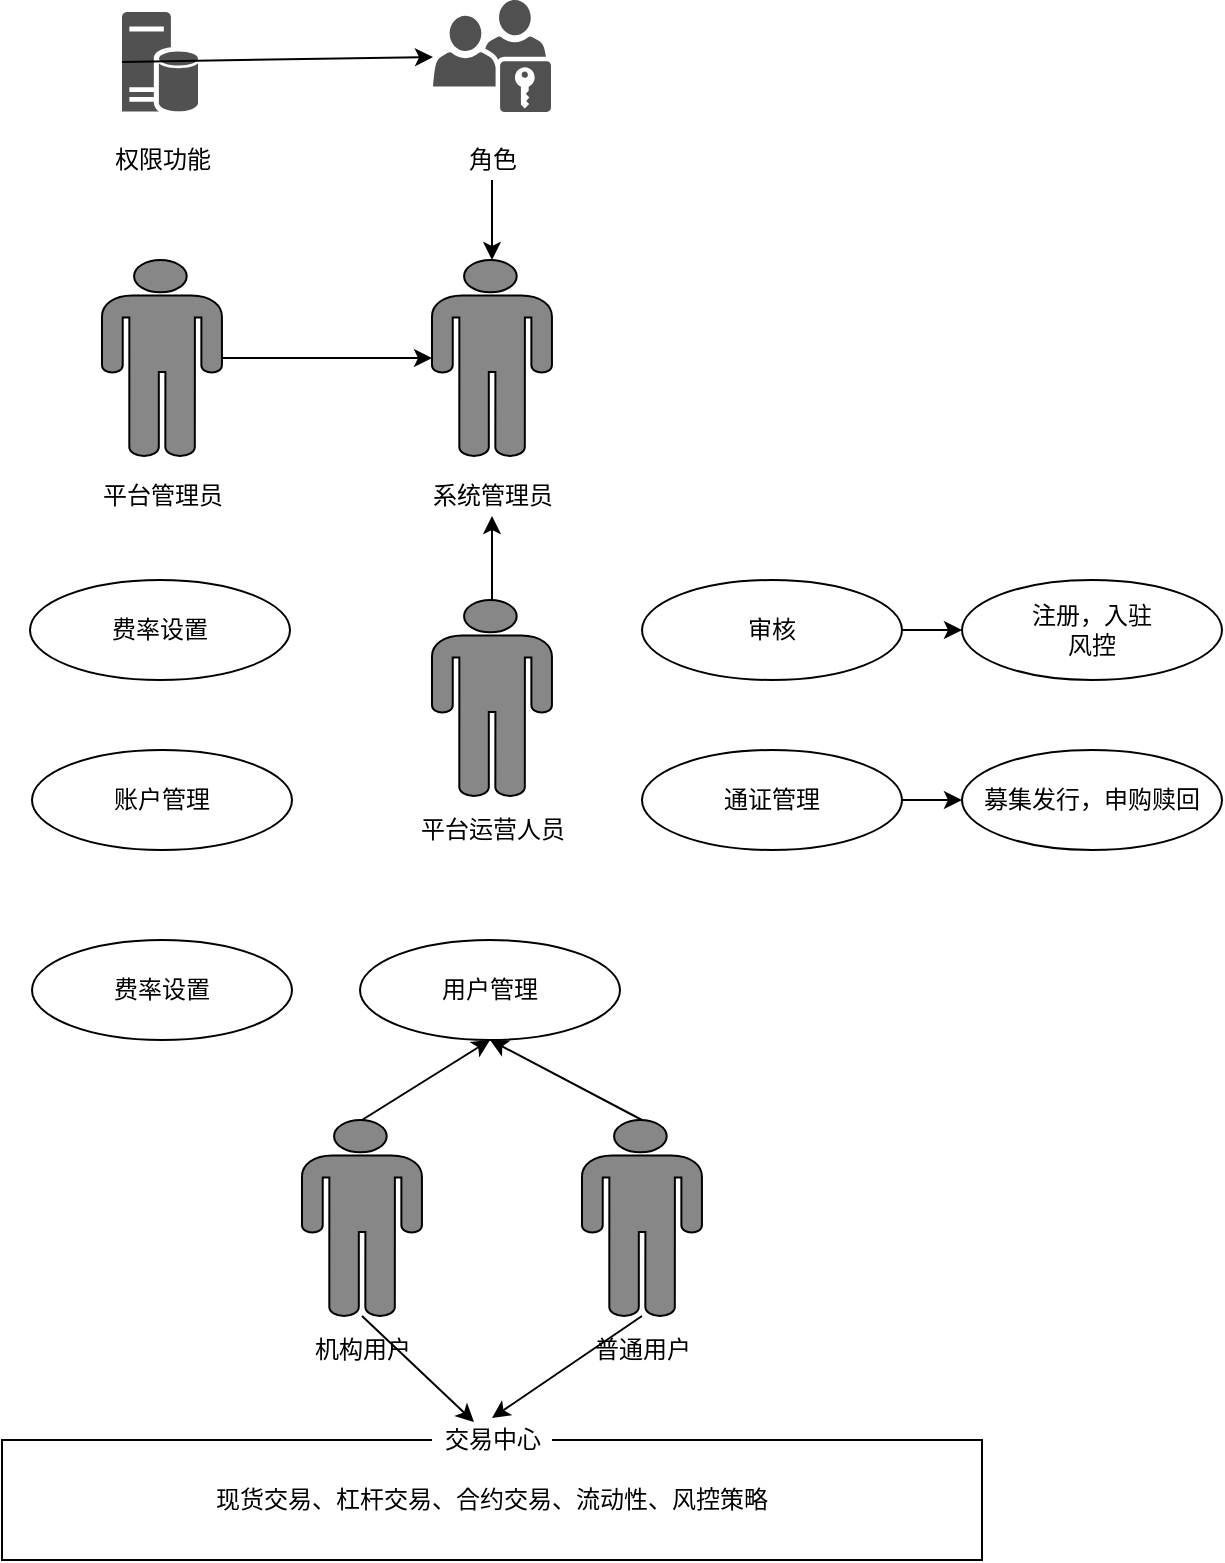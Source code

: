 <mxfile version="12.9.9" type="device"><diagram id="2NhMyzm2axpLj6jbIE2R" name="第 1 页"><mxGraphModel dx="1086" dy="806" grid="1" gridSize="10" guides="1" tooltips="1" connect="1" arrows="1" fold="1" page="1" pageScale="1" pageWidth="827" pageHeight="1169" math="0" shadow="0"><root><mxCell id="0"/><mxCell id="1" parent="0"/><mxCell id="NX-6kTRp-Pa5iWglZvLK-1" value="" style="edgeStyle=orthogonalEdgeStyle;rounded=0;orthogonalLoop=1;jettySize=auto;html=1;entryX=0.5;entryY=0;entryDx=0;entryDy=0;entryPerimeter=0;" edge="1" parent="1" source="NX-6kTRp-Pa5iWglZvLK-2" target="NX-6kTRp-Pa5iWglZvLK-8"><mxGeometry relative="1" as="geometry"><mxPoint x="415" y="340" as="targetPoint"/></mxGeometry></mxCell><mxCell id="NX-6kTRp-Pa5iWglZvLK-2" value="角色" style="text;html=1;align=center;verticalAlign=middle;resizable=0;points=[];autosize=1;" vertex="1" parent="1"><mxGeometry x="395" y="240" width="40" height="20" as="geometry"/></mxCell><mxCell id="NX-6kTRp-Pa5iWglZvLK-3" value="" style="shape=mxgraph.signs.people.man_1;html=1;fillColor=#878787;strokeColor=#000000;verticalLabelPosition=bottom;verticalAlign=top;align=center;" vertex="1" parent="1"><mxGeometry x="220" y="300" width="60" height="98" as="geometry"/></mxCell><mxCell id="NX-6kTRp-Pa5iWglZvLK-4" value="平台管理员" style="text;html=1;align=center;verticalAlign=middle;resizable=0;points=[];autosize=1;" vertex="1" parent="1"><mxGeometry x="210" y="408" width="80" height="20" as="geometry"/></mxCell><mxCell id="NX-6kTRp-Pa5iWglZvLK-5" value="权限功能" style="text;html=1;align=center;verticalAlign=middle;resizable=0;points=[];autosize=1;" vertex="1" parent="1"><mxGeometry x="220" y="240" width="60" height="20" as="geometry"/></mxCell><mxCell id="NX-6kTRp-Pa5iWglZvLK-6" value="" style="shape=mxgraph.signs.people.man_1;html=1;fillColor=#878787;strokeColor=#000000;verticalLabelPosition=bottom;verticalAlign=top;align=center;" vertex="1" parent="1"><mxGeometry x="385" y="470" width="60" height="98" as="geometry"/></mxCell><mxCell id="NX-6kTRp-Pa5iWglZvLK-7" value="平台运营人员" style="text;html=1;align=center;verticalAlign=middle;resizable=0;points=[];autosize=1;" vertex="1" parent="1"><mxGeometry x="370" y="575" width="90" height="20" as="geometry"/></mxCell><mxCell id="NX-6kTRp-Pa5iWglZvLK-8" value="" style="shape=mxgraph.signs.people.man_1;html=1;fillColor=#878787;strokeColor=#000000;verticalLabelPosition=bottom;verticalAlign=top;align=center;" vertex="1" parent="1"><mxGeometry x="385" y="300" width="60" height="98" as="geometry"/></mxCell><mxCell id="NX-6kTRp-Pa5iWglZvLK-9" value="系统管理员" style="text;html=1;align=center;verticalAlign=middle;resizable=0;points=[];autosize=1;" vertex="1" parent="1"><mxGeometry x="375" y="408" width="80" height="20" as="geometry"/></mxCell><mxCell id="NX-6kTRp-Pa5iWglZvLK-10" value="" style="pointerEvents=1;shadow=0;dashed=0;html=1;strokeColor=none;fillColor=#505050;labelPosition=center;verticalLabelPosition=bottom;verticalAlign=top;outlineConnect=0;align=center;shape=mxgraph.office.users.role_group;" vertex="1" parent="1"><mxGeometry x="385.5" y="170" width="59" height="56" as="geometry"/></mxCell><mxCell id="NX-6kTRp-Pa5iWglZvLK-11" value="" style="pointerEvents=1;shadow=0;dashed=0;html=1;strokeColor=none;labelPosition=center;verticalLabelPosition=bottom;verticalAlign=top;align=center;fillColor=#515151;shape=mxgraph.mscae.enterprise.database_server" vertex="1" parent="1"><mxGeometry x="230" y="176" width="38" height="50" as="geometry"/></mxCell><mxCell id="NX-6kTRp-Pa5iWglZvLK-12" value="" style="endArrow=classic;html=1;entryX=0;entryY=0.5;entryDx=0;entryDy=0;entryPerimeter=0;exitX=1;exitY=0.5;exitDx=0;exitDy=0;exitPerimeter=0;" edge="1" parent="1" source="NX-6kTRp-Pa5iWglZvLK-3" target="NX-6kTRp-Pa5iWglZvLK-8"><mxGeometry width="50" height="50" relative="1" as="geometry"><mxPoint x="304.5" y="550" as="sourcePoint"/><mxPoint x="594.5" y="420" as="targetPoint"/></mxGeometry></mxCell><mxCell id="NX-6kTRp-Pa5iWglZvLK-13" value="" style="endArrow=classic;html=1;exitX=0.5;exitY=0;exitDx=0;exitDy=0;exitPerimeter=0;" edge="1" parent="1" source="NX-6kTRp-Pa5iWglZvLK-6" target="NX-6kTRp-Pa5iWglZvLK-9"><mxGeometry width="50" height="50" relative="1" as="geometry"><mxPoint x="314.5" y="560" as="sourcePoint"/><mxPoint x="412.54" y="468" as="targetPoint"/></mxGeometry></mxCell><mxCell id="NX-6kTRp-Pa5iWglZvLK-14" value="" style="endArrow=classic;html=1;exitX=0;exitY=0.5;exitDx=0;exitDy=0;exitPerimeter=0;" edge="1" parent="1" source="NX-6kTRp-Pa5iWglZvLK-11" target="NX-6kTRp-Pa5iWglZvLK-10"><mxGeometry width="50" height="50" relative="1" as="geometry"><mxPoint x="524.5" y="572" as="sourcePoint"/><mxPoint x="435.019" y="478" as="targetPoint"/></mxGeometry></mxCell><mxCell id="NX-6kTRp-Pa5iWglZvLK-15" value="" style="edgeStyle=orthogonalEdgeStyle;rounded=0;orthogonalLoop=1;jettySize=auto;html=1;" edge="1" parent="1" source="NX-6kTRp-Pa5iWglZvLK-16" target="NX-6kTRp-Pa5iWglZvLK-17"><mxGeometry relative="1" as="geometry"/></mxCell><mxCell id="NX-6kTRp-Pa5iWglZvLK-16" value="审核" style="ellipse;whiteSpace=wrap;html=1;" vertex="1" parent="1"><mxGeometry x="490" y="460" width="130" height="50" as="geometry"/></mxCell><mxCell id="NX-6kTRp-Pa5iWglZvLK-17" value="注册，入驻&lt;br&gt;风控" style="ellipse;whiteSpace=wrap;html=1;" vertex="1" parent="1"><mxGeometry x="650" y="460" width="130" height="50" as="geometry"/></mxCell><mxCell id="NX-6kTRp-Pa5iWglZvLK-18" value="用户管理" style="ellipse;whiteSpace=wrap;html=1;" vertex="1" parent="1"><mxGeometry x="349" y="640" width="130" height="50" as="geometry"/></mxCell><mxCell id="NX-6kTRp-Pa5iWglZvLK-22" value="账户管理" style="ellipse;whiteSpace=wrap;html=1;" vertex="1" parent="1"><mxGeometry x="185" y="545" width="130" height="50" as="geometry"/></mxCell><mxCell id="NX-6kTRp-Pa5iWglZvLK-47" value="" style="edgeStyle=orthogonalEdgeStyle;rounded=0;orthogonalLoop=1;jettySize=auto;html=1;" edge="1" parent="1" source="NX-6kTRp-Pa5iWglZvLK-26" target="NX-6kTRp-Pa5iWglZvLK-46"><mxGeometry relative="1" as="geometry"/></mxCell><mxCell id="NX-6kTRp-Pa5iWglZvLK-26" value="通证管理" style="ellipse;whiteSpace=wrap;html=1;" vertex="1" parent="1"><mxGeometry x="490" y="545" width="130" height="50" as="geometry"/></mxCell><mxCell id="NX-6kTRp-Pa5iWglZvLK-46" value="募集发行，申购赎回" style="ellipse;whiteSpace=wrap;html=1;" vertex="1" parent="1"><mxGeometry x="650" y="545" width="130" height="50" as="geometry"/></mxCell><mxCell id="NX-6kTRp-Pa5iWglZvLK-28" value="" style="shape=mxgraph.signs.people.man_1;html=1;fillColor=#878787;strokeColor=#000000;verticalLabelPosition=bottom;verticalAlign=top;align=center;" vertex="1" parent="1"><mxGeometry x="320" y="730" width="60" height="98" as="geometry"/></mxCell><mxCell id="NX-6kTRp-Pa5iWglZvLK-29" value="" style="shape=mxgraph.signs.people.man_1;html=1;fillColor=#878787;strokeColor=#000000;verticalLabelPosition=bottom;verticalAlign=top;align=center;" vertex="1" parent="1"><mxGeometry x="460" y="730" width="60" height="98" as="geometry"/></mxCell><mxCell id="NX-6kTRp-Pa5iWglZvLK-32" value="" style="endArrow=classic;html=1;exitX=0.5;exitY=0;exitDx=0;exitDy=0;exitPerimeter=0;entryX=0.5;entryY=1;entryDx=0;entryDy=0;" edge="1" parent="1" source="NX-6kTRp-Pa5iWglZvLK-28" target="NX-6kTRp-Pa5iWglZvLK-18"><mxGeometry width="50" height="50" relative="1" as="geometry"><mxPoint x="390" y="640" as="sourcePoint"/><mxPoint x="410" y="710" as="targetPoint"/></mxGeometry></mxCell><mxCell id="NX-6kTRp-Pa5iWglZvLK-33" value="" style="endArrow=classic;html=1;exitX=0.5;exitY=0;exitDx=0;exitDy=0;exitPerimeter=0;entryX=0.5;entryY=1;entryDx=0;entryDy=0;" edge="1" parent="1" source="NX-6kTRp-Pa5iWglZvLK-29" target="NX-6kTRp-Pa5iWglZvLK-18"><mxGeometry width="50" height="50" relative="1" as="geometry"><mxPoint x="240" y="790" as="sourcePoint"/><mxPoint x="360" y="685" as="targetPoint"/></mxGeometry></mxCell><mxCell id="NX-6kTRp-Pa5iWglZvLK-41" value="普通用户" style="text;html=1;align=center;verticalAlign=middle;resizable=0;points=[];autosize=1;fillColor=#FFFFFF;" vertex="1" parent="1"><mxGeometry x="460" y="835" width="60" height="20" as="geometry"/></mxCell><mxCell id="NX-6kTRp-Pa5iWglZvLK-45" value="机构用户" style="text;html=1;align=center;verticalAlign=middle;resizable=0;points=[];autosize=1;fillColor=#FFFFFF;" vertex="1" parent="1"><mxGeometry x="320" y="835" width="60" height="20" as="geometry"/></mxCell><mxCell id="NX-6kTRp-Pa5iWglZvLK-48" value="费率设置" style="ellipse;whiteSpace=wrap;html=1;" vertex="1" parent="1"><mxGeometry x="184" y="460" width="130" height="50" as="geometry"/></mxCell><mxCell id="NX-6kTRp-Pa5iWglZvLK-49" value="费率设置" style="ellipse;whiteSpace=wrap;html=1;" vertex="1" parent="1"><mxGeometry x="185" y="640" width="130" height="50" as="geometry"/></mxCell><mxCell id="NX-6kTRp-Pa5iWglZvLK-56" value="" style="group" vertex="1" connectable="0" parent="1"><mxGeometry x="170" y="880" width="490" height="70" as="geometry"/></mxCell><mxCell id="NX-6kTRp-Pa5iWglZvLK-52" value="现货交易、杠杆交易、合约交易、流动性、风控策略" style="rounded=0;whiteSpace=wrap;html=1;" vertex="1" parent="NX-6kTRp-Pa5iWglZvLK-56"><mxGeometry y="10" width="490" height="60" as="geometry"/></mxCell><mxCell id="NX-6kTRp-Pa5iWglZvLK-53" value="交易中心" style="text;html=1;align=center;verticalAlign=middle;resizable=0;points=[];autosize=1;fillColor=#ffffff;" vertex="1" parent="NX-6kTRp-Pa5iWglZvLK-56"><mxGeometry x="215" width="60" height="20" as="geometry"/></mxCell><mxCell id="NX-6kTRp-Pa5iWglZvLK-58" value="" style="endArrow=classic;html=1;exitX=0.5;exitY=1;exitDx=0;exitDy=0;exitPerimeter=0;entryX=0.35;entryY=0.05;entryDx=0;entryDy=0;entryPerimeter=0;" edge="1" parent="1" source="NX-6kTRp-Pa5iWglZvLK-28" target="NX-6kTRp-Pa5iWglZvLK-53"><mxGeometry width="50" height="50" relative="1" as="geometry"><mxPoint x="410" y="810" as="sourcePoint"/><mxPoint x="460" y="760" as="targetPoint"/></mxGeometry></mxCell><mxCell id="NX-6kTRp-Pa5iWglZvLK-59" value="" style="endArrow=classic;html=1;exitX=0.5;exitY=1;exitDx=0;exitDy=0;exitPerimeter=0;" edge="1" parent="1" source="NX-6kTRp-Pa5iWglZvLK-29"><mxGeometry width="50" height="50" relative="1" as="geometry"><mxPoint x="360" y="838" as="sourcePoint"/><mxPoint x="415" y="879" as="targetPoint"/></mxGeometry></mxCell></root></mxGraphModel></diagram></mxfile>